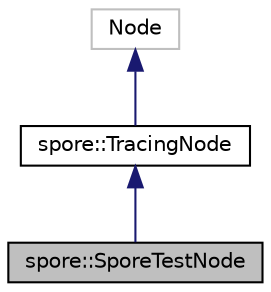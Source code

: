digraph "spore::SporeTestNode"
{
  edge [fontname="Helvetica",fontsize="10",labelfontname="Helvetica",labelfontsize="10"];
  node [fontname="Helvetica",fontsize="10",shape=record];
  Node3 [label="spore::SporeTestNode",height=0.2,width=0.4,color="black", fillcolor="grey75", style="filled", fontcolor="black"];
  Node4 -> Node3 [dir="back",color="midnightblue",fontsize="10",style="solid",fontname="Helvetica"];
  Node4 [label="spore::TracingNode",height=0.2,width=0.4,color="black", fillcolor="white", style="filled",URL="$classspore_1_1TracingNode.html",tooltip="Base class to all nodes that record traces. "];
  Node5 -> Node4 [dir="back",color="midnightblue",fontsize="10",style="solid",fontname="Helvetica"];
  Node5 [label="Node",height=0.2,width=0.4,color="grey75", fillcolor="white", style="filled"];
}

